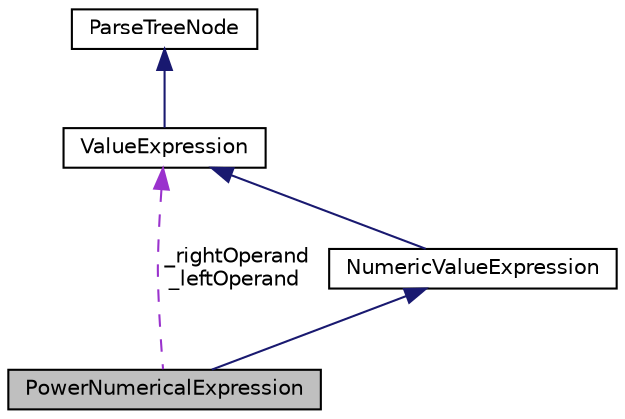 digraph "PowerNumericalExpression"
{
  edge [fontname="Helvetica",fontsize="10",labelfontname="Helvetica",labelfontsize="10"];
  node [fontname="Helvetica",fontsize="10",shape=record];
  Node4 [label="PowerNumericalExpression",height=0.2,width=0.4,color="black", fillcolor="grey75", style="filled", fontcolor="black"];
  Node5 -> Node4 [dir="back",color="midnightblue",fontsize="10",style="solid",fontname="Helvetica"];
  Node5 [label="NumericValueExpression",height=0.2,width=0.4,color="black", fillcolor="white", style="filled",URL="$classNumericValueExpression.html"];
  Node6 -> Node5 [dir="back",color="midnightblue",fontsize="10",style="solid",fontname="Helvetica"];
  Node6 [label="ValueExpression",height=0.2,width=0.4,color="black", fillcolor="white", style="filled",URL="$classValueExpression.html"];
  Node7 -> Node6 [dir="back",color="midnightblue",fontsize="10",style="solid",fontname="Helvetica"];
  Node7 [label="ParseTreeNode",height=0.2,width=0.4,color="black", fillcolor="white", style="filled",URL="$classParseTreeNode.html"];
  Node6 -> Node4 [dir="back",color="darkorchid3",fontsize="10",style="dashed",label=" _rightOperand\n_leftOperand" ,fontname="Helvetica"];
}
